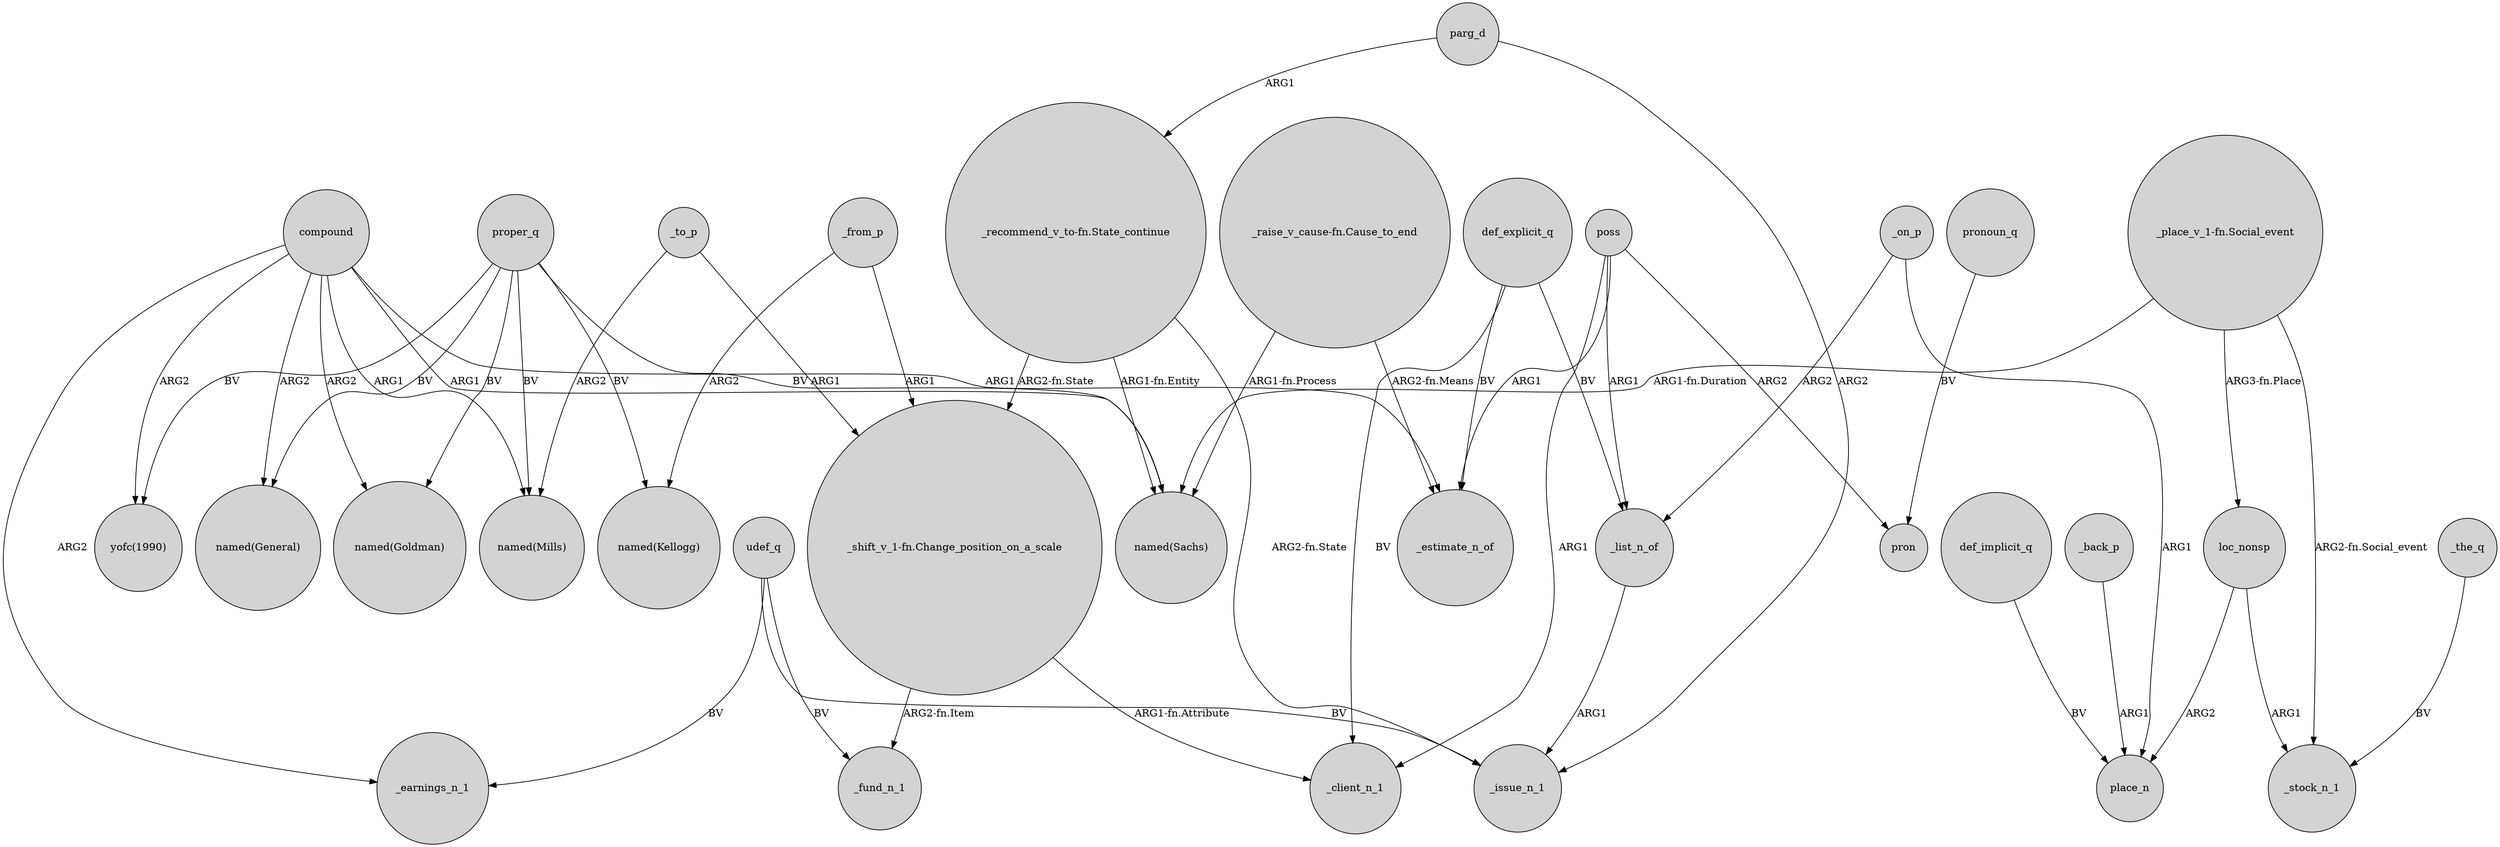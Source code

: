 digraph {
	node [shape=circle style=filled]
	"_shift_v_1-fn.Change_position_on_a_scale" -> _client_n_1 [label="ARG1-fn.Attribute"]
	compound -> "named(Goldman)" [label=ARG2]
	def_explicit_q -> _estimate_n_of [label=BV]
	proper_q -> "named(Sachs)" [label=BV]
	poss -> _client_n_1 [label=ARG1]
	def_implicit_q -> place_n [label=BV]
	poss -> _estimate_n_of [label=ARG1]
	compound -> "named(Sachs)" [label=ARG1]
	udef_q -> _fund_n_1 [label=BV]
	"_recommend_v_to-fn.State_continue" -> "named(Sachs)" [label="ARG1-fn.Entity"]
	proper_q -> "named(Kellogg)" [label=BV]
	"_recommend_v_to-fn.State_continue" -> "_shift_v_1-fn.Change_position_on_a_scale" [label="ARG2-fn.State"]
	compound -> "yofc(1990)" [label=ARG2]
	proper_q -> "named(Goldman)" [label=BV]
	"_shift_v_1-fn.Change_position_on_a_scale" -> _fund_n_1 [label="ARG2-fn.Item"]
	"_raise_v_cause-fn.Cause_to_end" -> _estimate_n_of [label="ARG2-fn.Means"]
	parg_d -> "_recommend_v_to-fn.State_continue" [label=ARG1]
	compound -> _earnings_n_1 [label=ARG2]
	pronoun_q -> pron [label=BV]
	_on_p -> _list_n_of [label=ARG2]
	_the_q -> _stock_n_1 [label=BV]
	poss -> pron [label=ARG2]
	_from_p -> "_shift_v_1-fn.Change_position_on_a_scale" [label=ARG1]
	udef_q -> _earnings_n_1 [label=BV]
	def_explicit_q -> _list_n_of [label=BV]
	_back_p -> place_n [label=ARG1]
	_on_p -> place_n [label=ARG1]
	poss -> _list_n_of [label=ARG1]
	"_recommend_v_to-fn.State_continue" -> _issue_n_1 [label="ARG2-fn.State"]
	proper_q -> "named(General)" [label=BV]
	_from_p -> "named(Kellogg)" [label=ARG2]
	_to_p -> "_shift_v_1-fn.Change_position_on_a_scale" [label=ARG1]
	proper_q -> "named(Mills)" [label=BV]
	proper_q -> "yofc(1990)" [label=BV]
	compound -> _estimate_n_of [label=ARG1]
	"_place_v_1-fn.Social_event" -> _stock_n_1 [label="ARG2-fn.Social_event"]
	"_raise_v_cause-fn.Cause_to_end" -> "named(Sachs)" [label="ARG1-fn.Process"]
	udef_q -> _issue_n_1 [label=BV]
	loc_nonsp -> place_n [label=ARG2]
	compound -> "named(Mills)" [label=ARG1]
	parg_d -> _issue_n_1 [label=ARG2]
	_to_p -> "named(Mills)" [label=ARG2]
	_list_n_of -> _issue_n_1 [label=ARG1]
	loc_nonsp -> _stock_n_1 [label=ARG1]
	def_explicit_q -> _client_n_1 [label=BV]
	"_place_v_1-fn.Social_event" -> "named(Sachs)" [label="ARG1-fn.Duration"]
	compound -> "named(General)" [label=ARG2]
	"_place_v_1-fn.Social_event" -> loc_nonsp [label="ARG3-fn.Place"]
}
